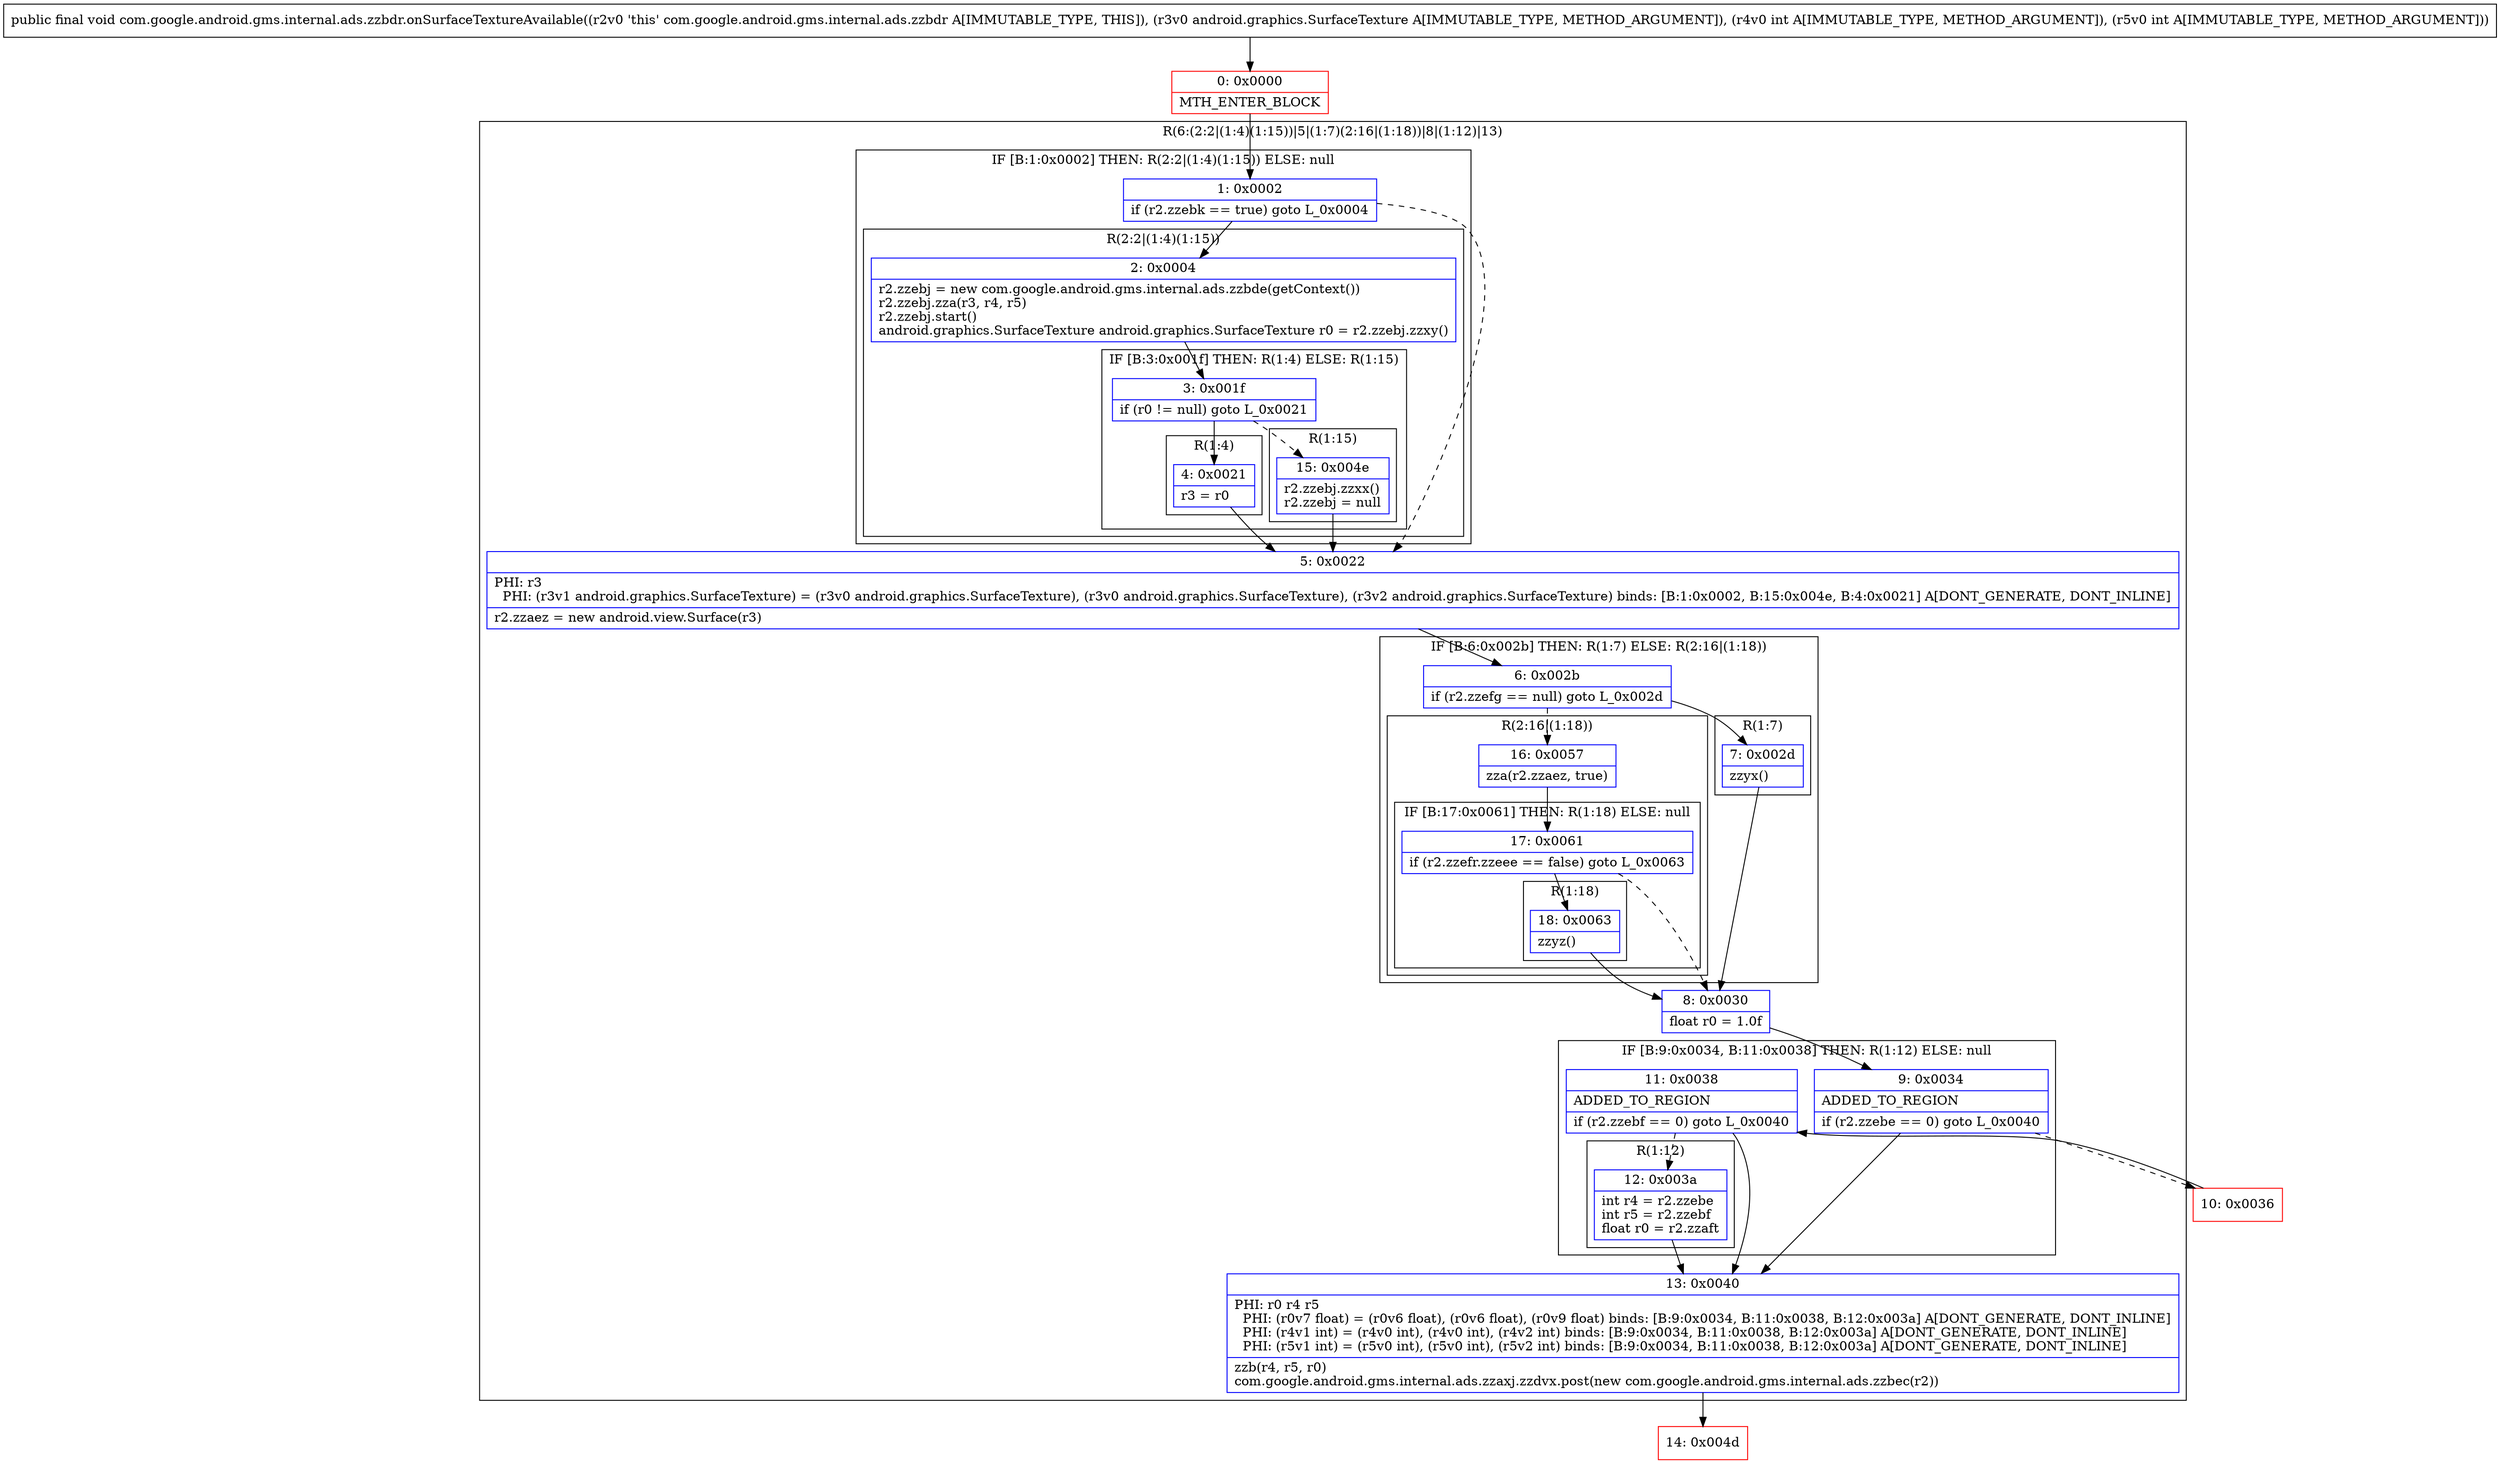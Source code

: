 digraph "CFG forcom.google.android.gms.internal.ads.zzbdr.onSurfaceTextureAvailable(Landroid\/graphics\/SurfaceTexture;II)V" {
subgraph cluster_Region_1117545238 {
label = "R(6:(2:2|(1:4)(1:15))|5|(1:7)(2:16|(1:18))|8|(1:12)|13)";
node [shape=record,color=blue];
subgraph cluster_IfRegion_723671982 {
label = "IF [B:1:0x0002] THEN: R(2:2|(1:4)(1:15)) ELSE: null";
node [shape=record,color=blue];
Node_1 [shape=record,label="{1\:\ 0x0002|if (r2.zzebk == true) goto L_0x0004\l}"];
subgraph cluster_Region_1196470688 {
label = "R(2:2|(1:4)(1:15))";
node [shape=record,color=blue];
Node_2 [shape=record,label="{2\:\ 0x0004|r2.zzebj = new com.google.android.gms.internal.ads.zzbde(getContext())\lr2.zzebj.zza(r3, r4, r5)\lr2.zzebj.start()\landroid.graphics.SurfaceTexture android.graphics.SurfaceTexture r0 = r2.zzebj.zzxy()\l}"];
subgraph cluster_IfRegion_1466120548 {
label = "IF [B:3:0x001f] THEN: R(1:4) ELSE: R(1:15)";
node [shape=record,color=blue];
Node_3 [shape=record,label="{3\:\ 0x001f|if (r0 != null) goto L_0x0021\l}"];
subgraph cluster_Region_1992717389 {
label = "R(1:4)";
node [shape=record,color=blue];
Node_4 [shape=record,label="{4\:\ 0x0021|r3 = r0\l}"];
}
subgraph cluster_Region_1897427843 {
label = "R(1:15)";
node [shape=record,color=blue];
Node_15 [shape=record,label="{15\:\ 0x004e|r2.zzebj.zzxx()\lr2.zzebj = null\l}"];
}
}
}
}
Node_5 [shape=record,label="{5\:\ 0x0022|PHI: r3 \l  PHI: (r3v1 android.graphics.SurfaceTexture) = (r3v0 android.graphics.SurfaceTexture), (r3v0 android.graphics.SurfaceTexture), (r3v2 android.graphics.SurfaceTexture) binds: [B:1:0x0002, B:15:0x004e, B:4:0x0021] A[DONT_GENERATE, DONT_INLINE]\l|r2.zzaez = new android.view.Surface(r3)\l}"];
subgraph cluster_IfRegion_1665679752 {
label = "IF [B:6:0x002b] THEN: R(1:7) ELSE: R(2:16|(1:18))";
node [shape=record,color=blue];
Node_6 [shape=record,label="{6\:\ 0x002b|if (r2.zzefg == null) goto L_0x002d\l}"];
subgraph cluster_Region_724232312 {
label = "R(1:7)";
node [shape=record,color=blue];
Node_7 [shape=record,label="{7\:\ 0x002d|zzyx()\l}"];
}
subgraph cluster_Region_309082520 {
label = "R(2:16|(1:18))";
node [shape=record,color=blue];
Node_16 [shape=record,label="{16\:\ 0x0057|zza(r2.zzaez, true)\l}"];
subgraph cluster_IfRegion_542819389 {
label = "IF [B:17:0x0061] THEN: R(1:18) ELSE: null";
node [shape=record,color=blue];
Node_17 [shape=record,label="{17\:\ 0x0061|if (r2.zzefr.zzeee == false) goto L_0x0063\l}"];
subgraph cluster_Region_29328831 {
label = "R(1:18)";
node [shape=record,color=blue];
Node_18 [shape=record,label="{18\:\ 0x0063|zzyz()\l}"];
}
}
}
}
Node_8 [shape=record,label="{8\:\ 0x0030|float r0 = 1.0f\l}"];
subgraph cluster_IfRegion_2108347608 {
label = "IF [B:9:0x0034, B:11:0x0038] THEN: R(1:12) ELSE: null";
node [shape=record,color=blue];
Node_9 [shape=record,label="{9\:\ 0x0034|ADDED_TO_REGION\l|if (r2.zzebe == 0) goto L_0x0040\l}"];
Node_11 [shape=record,label="{11\:\ 0x0038|ADDED_TO_REGION\l|if (r2.zzebf == 0) goto L_0x0040\l}"];
subgraph cluster_Region_1939174290 {
label = "R(1:12)";
node [shape=record,color=blue];
Node_12 [shape=record,label="{12\:\ 0x003a|int r4 = r2.zzebe\lint r5 = r2.zzebf\lfloat r0 = r2.zzaft\l}"];
}
}
Node_13 [shape=record,label="{13\:\ 0x0040|PHI: r0 r4 r5 \l  PHI: (r0v7 float) = (r0v6 float), (r0v6 float), (r0v9 float) binds: [B:9:0x0034, B:11:0x0038, B:12:0x003a] A[DONT_GENERATE, DONT_INLINE]\l  PHI: (r4v1 int) = (r4v0 int), (r4v0 int), (r4v2 int) binds: [B:9:0x0034, B:11:0x0038, B:12:0x003a] A[DONT_GENERATE, DONT_INLINE]\l  PHI: (r5v1 int) = (r5v0 int), (r5v0 int), (r5v2 int) binds: [B:9:0x0034, B:11:0x0038, B:12:0x003a] A[DONT_GENERATE, DONT_INLINE]\l|zzb(r4, r5, r0)\lcom.google.android.gms.internal.ads.zzaxj.zzdvx.post(new com.google.android.gms.internal.ads.zzbec(r2))\l}"];
}
Node_0 [shape=record,color=red,label="{0\:\ 0x0000|MTH_ENTER_BLOCK\l}"];
Node_10 [shape=record,color=red,label="{10\:\ 0x0036}"];
Node_14 [shape=record,color=red,label="{14\:\ 0x004d}"];
MethodNode[shape=record,label="{public final void com.google.android.gms.internal.ads.zzbdr.onSurfaceTextureAvailable((r2v0 'this' com.google.android.gms.internal.ads.zzbdr A[IMMUTABLE_TYPE, THIS]), (r3v0 android.graphics.SurfaceTexture A[IMMUTABLE_TYPE, METHOD_ARGUMENT]), (r4v0 int A[IMMUTABLE_TYPE, METHOD_ARGUMENT]), (r5v0 int A[IMMUTABLE_TYPE, METHOD_ARGUMENT])) }"];
MethodNode -> Node_0;
Node_1 -> Node_2;
Node_1 -> Node_5[style=dashed];
Node_2 -> Node_3;
Node_3 -> Node_4;
Node_3 -> Node_15[style=dashed];
Node_4 -> Node_5;
Node_15 -> Node_5;
Node_5 -> Node_6;
Node_6 -> Node_7;
Node_6 -> Node_16[style=dashed];
Node_7 -> Node_8;
Node_16 -> Node_17;
Node_17 -> Node_8[style=dashed];
Node_17 -> Node_18;
Node_18 -> Node_8;
Node_8 -> Node_9;
Node_9 -> Node_10[style=dashed];
Node_9 -> Node_13;
Node_11 -> Node_12[style=dashed];
Node_11 -> Node_13;
Node_12 -> Node_13;
Node_13 -> Node_14;
Node_0 -> Node_1;
Node_10 -> Node_11;
}

